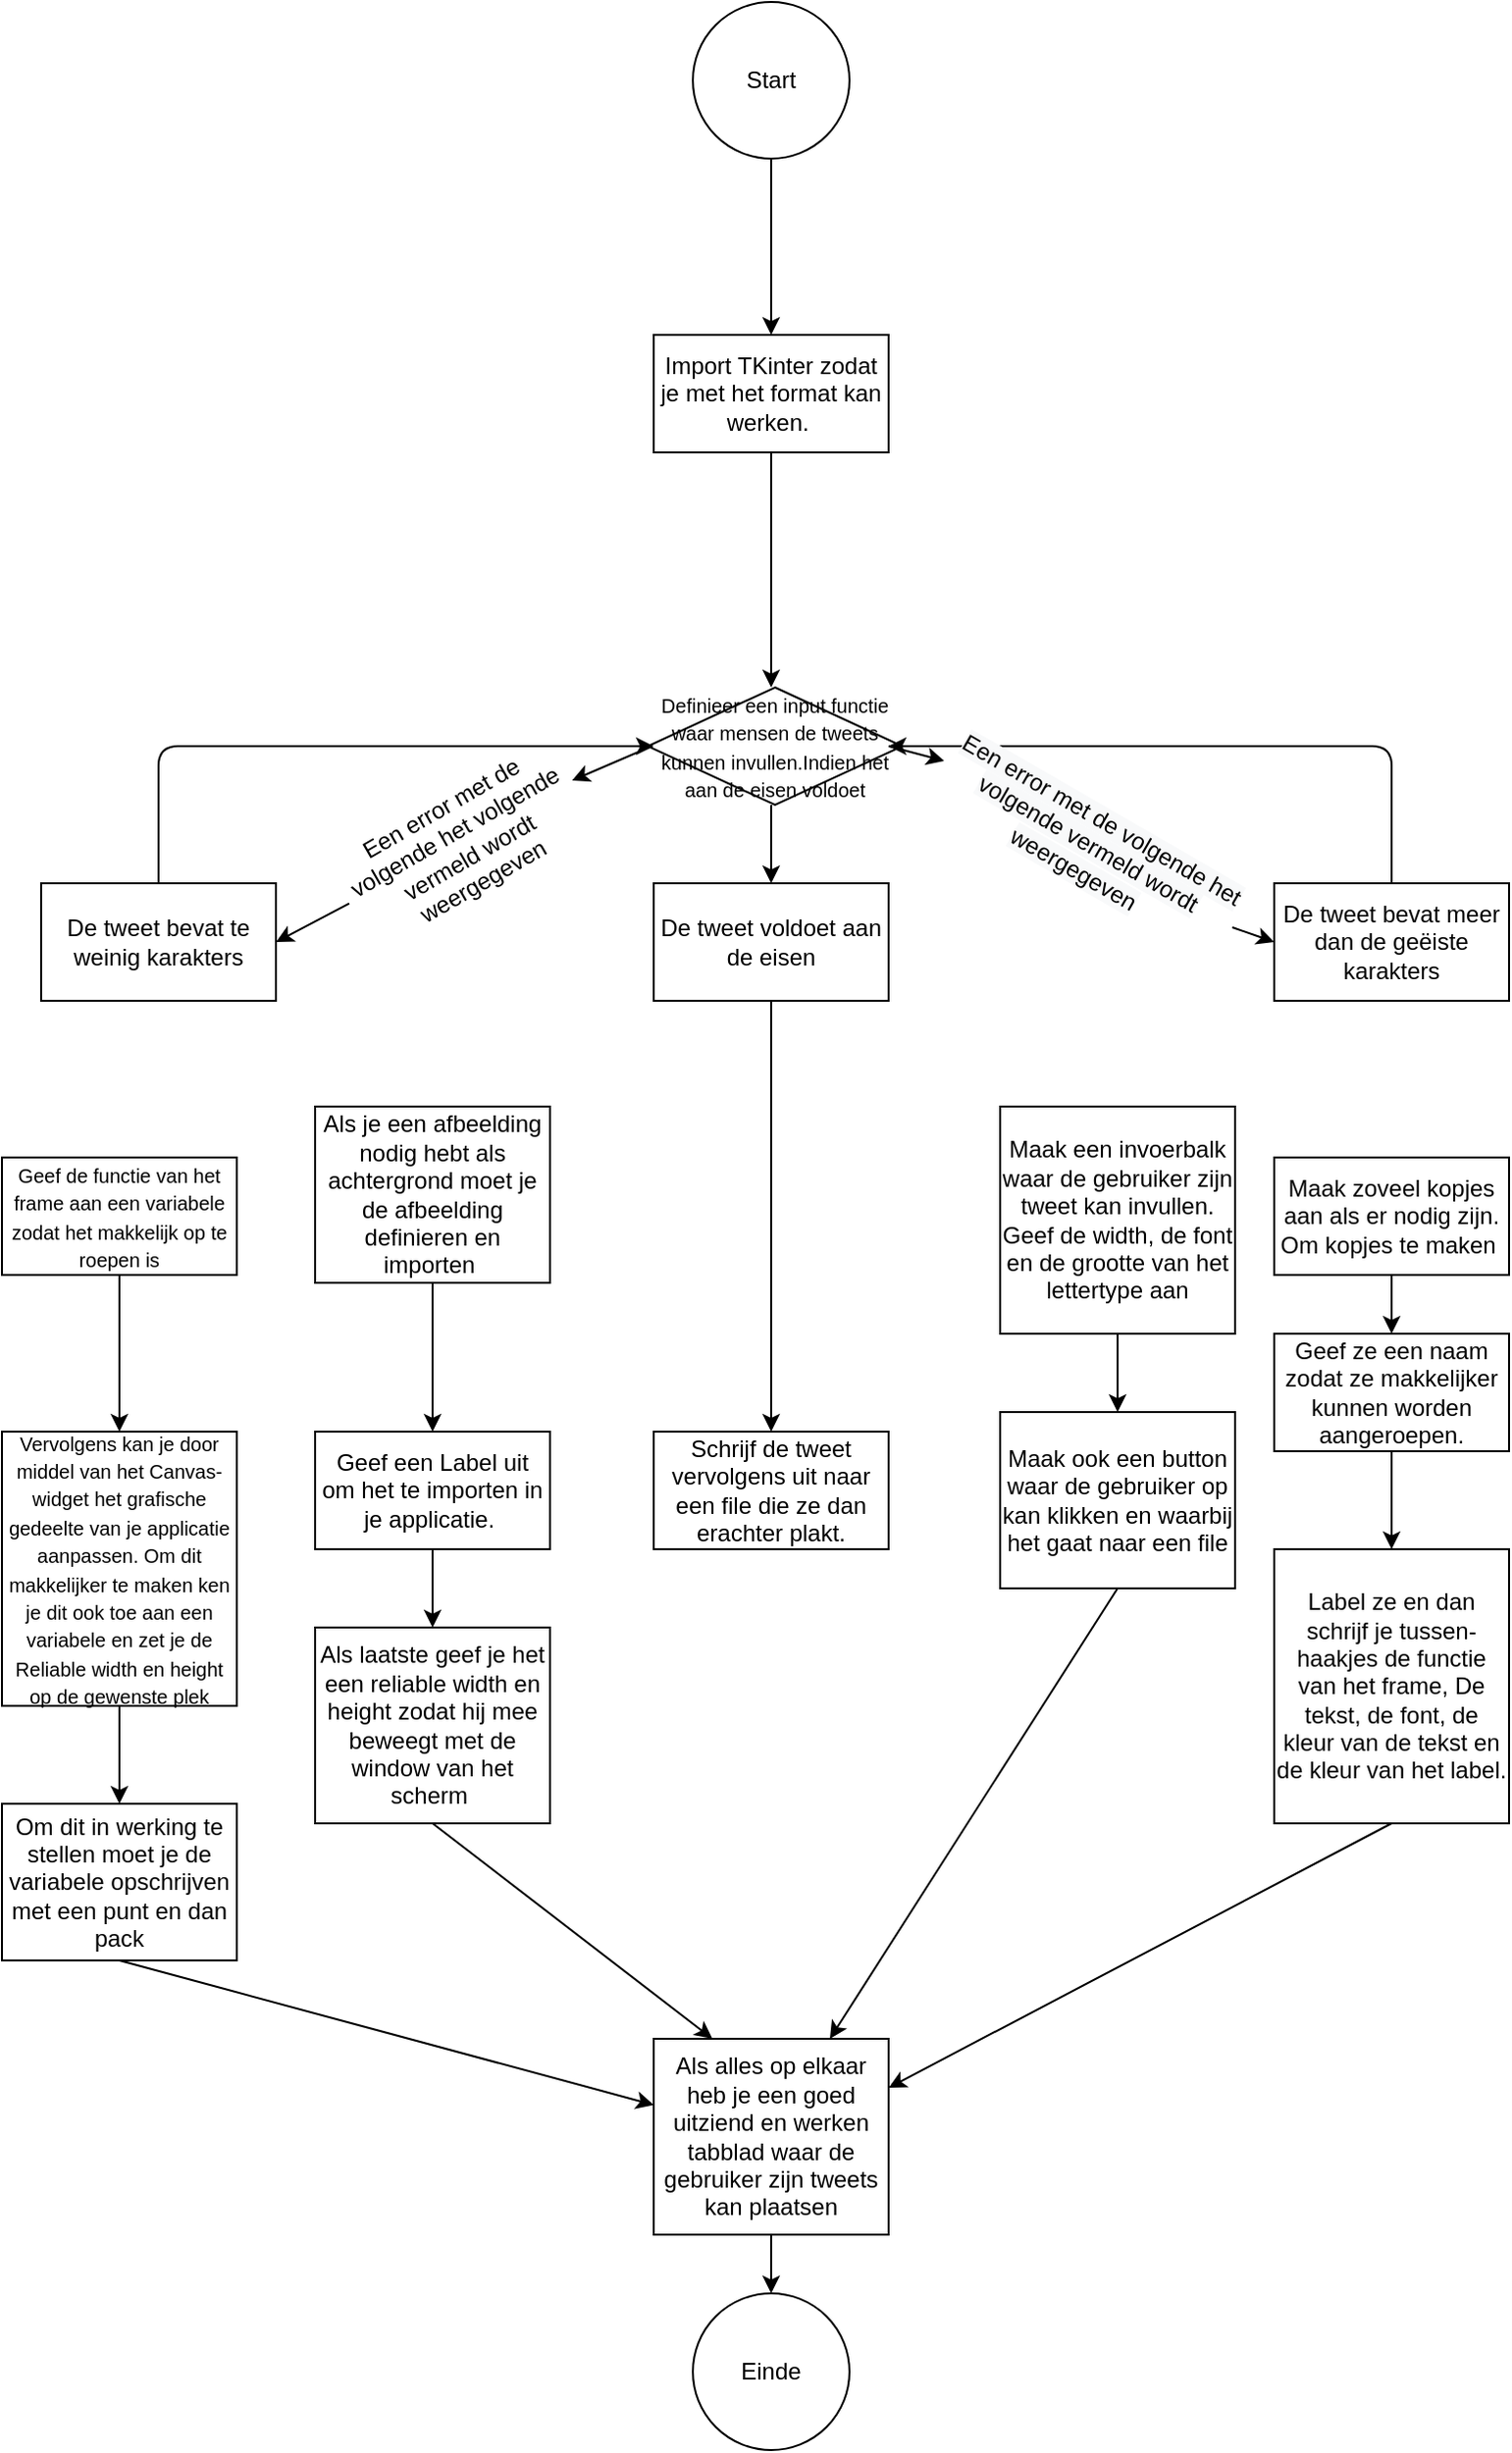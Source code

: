 <mxfile type="github" version="12.1.9" pages="1">
  <diagram id="Htczt1RavAQ6boFkdHNt" name="Page-1">
    <mxGraphModel grid="1" shadow="0" math="0" pageHeight="1169" pageWidth="827" pageScale="1" page="1" fold="1" arrows="1" connect="1" tooltips="1" guides="1" gridSize="10" dy="813" dx="1536">
      <root>
        <mxCell id="0"/>
        <mxCell id="1" parent="0"/>
        <mxCell id="Df3EplEFWCHqkdpquF4p-38" style="rhombus;whiteSpace=wrap;html=1;" value="&lt;font style=&quot;text-align: center ; color: rgb(0 , 0 , 0) ; text-transform: none ; text-indent: 0px ; letter-spacing: normal ; font-family: &amp;#34;helvetica&amp;#34; ; font-size: 10px ; font-style: normal ; font-variant: normal ; font-weight: 400 ; text-decoration: none ; word-spacing: 0px ; white-space: normal&quot;&gt;&lt;font style=&quot;font-size: 10px&quot;&gt;&lt;font style=&quot;font-size: 10px&quot;&gt;Definieer een input functie waar mensen de tweets kunnen invullen.Indien het aan de eisen voldoe&lt;/font&gt;t&lt;/font&gt;&lt;/font&gt;" parent="1" vertex="1">
          <mxGeometry width="130" as="geometry" height="60" x="350" y="370"/>
        </mxCell>
        <mxCell id="Df3EplEFWCHqkdpquF4p-1" style="ellipse;whiteSpace=wrap;html=1;aspect=fixed;" value="Start&lt;br&gt;" parent="1" vertex="1">
          <mxGeometry width="80" as="geometry" height="80" x="373" y="20"/>
        </mxCell>
        <mxCell id="Df3EplEFWCHqkdpquF4p-2" style="endArrow=classic;html=1;exitX=0.5;exitY=1;exitDx=0;exitDy=0;" value="" parent="1" source="Df3EplEFWCHqkdpquF4p-1" edge="1">
          <mxGeometry width="50" as="geometry" height="50" relative="1">
            <mxPoint as="sourcePoint" x="370" y="170"/>
            <mxPoint as="targetPoint" x="413" y="190"/>
          </mxGeometry>
        </mxCell>
        <mxCell id="Df3EplEFWCHqkdpquF4p-3" style="rounded=0;whiteSpace=wrap;html=1;" value="Import TKinter zodat je met het format kan werken.&amp;nbsp;" parent="1" vertex="1">
          <mxGeometry width="120" as="geometry" height="60" x="353" y="190"/>
        </mxCell>
        <mxCell id="Df3EplEFWCHqkdpquF4p-4" style="endArrow=classic;html=1;exitX=0.5;exitY=1;exitDx=0;exitDy=0;entryX=0.5;entryY=0;entryDx=0;entryDy=0;" value="" parent="1" source="Df3EplEFWCHqkdpquF4p-3" edge="1">
          <mxGeometry width="50" as="geometry" height="50" relative="1">
            <mxPoint as="sourcePoint" x="350" y="320"/>
            <mxPoint as="targetPoint" x="413" y="370"/>
          </mxGeometry>
        </mxCell>
        <mxCell id="Df3EplEFWCHqkdpquF4p-7" style="rounded=0;whiteSpace=wrap;html=1;" value="De tweet bevat te weinig karakters" parent="1" vertex="1">
          <mxGeometry width="120" as="geometry" height="60" x="40" y="470"/>
        </mxCell>
        <mxCell id="Df3EplEFWCHqkdpquF4p-8" style="rounded=0;whiteSpace=wrap;html=1;" value="De tweet voldoet aan de eisen" parent="1" vertex="1">
          <mxGeometry width="120" as="geometry" height="60" x="353" y="470"/>
        </mxCell>
        <mxCell id="Df3EplEFWCHqkdpquF4p-9" style="rounded=0;whiteSpace=wrap;html=1;" value="De tweet bevat meer dan de geëiste karakters" parent="1" vertex="1">
          <mxGeometry width="120" as="geometry" height="60" x="670" y="470"/>
        </mxCell>
        <mxCell id="Df3EplEFWCHqkdpquF4p-10" style="endArrow=classic;html=1;entryX=0;entryY=0.5;entryDx=0;entryDy=0;exitX=0.5;exitY=0;exitDx=0;exitDy=0;" value="" parent="1" source="Df3EplEFWCHqkdpquF4p-7" edge="1">
          <mxGeometry width="50" as="geometry" height="50" relative="1">
            <mxPoint as="sourcePoint" x="40" y="600"/>
            <mxPoint as="targetPoint" x="353" y="400"/>
            <Array as="points">
              <mxPoint x="100" y="400"/>
            </Array>
          </mxGeometry>
        </mxCell>
        <mxCell id="Df3EplEFWCHqkdpquF4p-11" style="endArrow=classic;html=1;exitX=0.5;exitY=1;exitDx=0;exitDy=0;entryX=0.5;entryY=0;entryDx=0;entryDy=0;" target="Df3EplEFWCHqkdpquF4p-8" value="" parent="1" edge="1">
          <mxGeometry width="50" as="geometry" height="50" relative="1">
            <mxPoint as="sourcePoint" x="413" y="430"/>
            <mxPoint as="targetPoint" x="80" y="630"/>
          </mxGeometry>
        </mxCell>
        <mxCell id="Df3EplEFWCHqkdpquF4p-12" style="endArrow=classic;html=1;exitX=0.5;exitY=0;exitDx=0;exitDy=0;entryX=1;entryY=0.5;entryDx=0;entryDy=0;" value="" parent="1" source="Df3EplEFWCHqkdpquF4p-9" edge="1">
          <mxGeometry width="50" as="geometry" height="50" relative="1">
            <mxPoint as="sourcePoint" x="600" y="420"/>
            <mxPoint as="targetPoint" x="473" y="400"/>
            <Array as="points">
              <mxPoint x="730" y="400"/>
            </Array>
          </mxGeometry>
        </mxCell>
        <mxCell id="Df3EplEFWCHqkdpquF4p-13" style="endArrow=classic;html=1;entryX=1;entryY=0.5;entryDx=0;entryDy=0;" target="Df3EplEFWCHqkdpquF4p-7" value="" parent="1" source="Df3EplEFWCHqkdpquF4p-21" edge="1">
          <mxGeometry width="50" as="geometry" height="50" relative="1">
            <mxPoint as="sourcePoint" x="352" y="400"/>
            <mxPoint as="targetPoint" x="90" y="550"/>
          </mxGeometry>
        </mxCell>
        <mxCell id="Df3EplEFWCHqkdpquF4p-14" style="endArrow=classic;html=1;exitX=1;exitY=0.5;exitDx=0;exitDy=0;entryX=0;entryY=0.5;entryDx=0;entryDy=0;" target="Df3EplEFWCHqkdpquF4p-9" value="" parent="1" source="Df3EplEFWCHqkdpquF4p-24" edge="1">
          <mxGeometry width="50" as="geometry" height="50" relative="1">
            <mxPoint as="sourcePoint" x="40" y="600"/>
            <mxPoint as="targetPoint" x="90" y="550"/>
          </mxGeometry>
        </mxCell>
        <mxCell id="Df3EplEFWCHqkdpquF4p-15" style="rounded=0;whiteSpace=wrap;html=1;" value="Schrijf de tweet vervolgens uit naar een file die ze dan erachter plakt." parent="1" vertex="1">
          <mxGeometry width="120" as="geometry" height="60" x="353" y="750"/>
        </mxCell>
        <mxCell id="Df3EplEFWCHqkdpquF4p-16" style="endArrow=classic;html=1;exitX=0.5;exitY=1;exitDx=0;exitDy=0;" target="Df3EplEFWCHqkdpquF4p-15" value="" parent="1" source="Df3EplEFWCHqkdpquF4p-8" edge="1">
          <mxGeometry width="50" as="geometry" height="50" relative="1">
            <mxPoint as="sourcePoint" x="40" y="740"/>
            <mxPoint as="targetPoint" x="90" y="690"/>
          </mxGeometry>
        </mxCell>
        <mxCell id="Df3EplEFWCHqkdpquF4p-17" style="rounded=0;whiteSpace=wrap;html=1;" value="&lt;font style=&quot;font-size: 10px&quot;&gt;Geef de functie van het frame aan een variabele zodat het makkelijk op te roepen is&lt;/font&gt;" parent="1" vertex="1">
          <mxGeometry width="120" as="geometry" height="60" x="20" y="610"/>
        </mxCell>
        <mxCell id="Df3EplEFWCHqkdpquF4p-18" style="rounded=0;whiteSpace=wrap;html=1;" value="&lt;font style=&quot;font-size: 10px&quot;&gt;Vervolgens kan je door middel van het Canvas-widget het grafische gedeelte van je applicatie aanpassen. Om dit makkelijker te maken ken je dit ook toe aan een variabele en zet je de Reliable width en height op de gewenste plek&lt;/font&gt;" parent="1" vertex="1">
          <mxGeometry width="120" as="geometry" height="140" x="20" y="750"/>
        </mxCell>
        <mxCell id="Df3EplEFWCHqkdpquF4p-19" style="endArrow=classic;html=1;exitX=0.5;exitY=1;exitDx=0;exitDy=0;entryX=0.5;entryY=0;entryDx=0;entryDy=0;" target="Df3EplEFWCHqkdpquF4p-18" value="" parent="1" source="Df3EplEFWCHqkdpquF4p-17" edge="1">
          <mxGeometry width="50" as="geometry" height="50" relative="1">
            <mxPoint as="sourcePoint" x="20" y="960"/>
            <mxPoint as="targetPoint" x="70" y="910"/>
          </mxGeometry>
        </mxCell>
        <mxCell id="Df3EplEFWCHqkdpquF4p-20" style="rounded=0;whiteSpace=wrap;html=1;" value="Om dit in werking te stellen moet je de variabele opschrijven met een punt en dan pack" parent="1" vertex="1">
          <mxGeometry width="120" as="geometry" height="80" x="20" y="940"/>
        </mxCell>
        <mxCell id="Df3EplEFWCHqkdpquF4p-21" style="text;html=1;strokeColor=none;fillColor=none;align=center;verticalAlign=middle;whiteSpace=wrap;rounded=0;rotation=-30;" value="Een error met de volgende het volgende vermeld wordt weergegeven" parent="1" vertex="1">
          <mxGeometry width="130" as="geometry" height="20" x="190" y="440"/>
        </mxCell>
        <mxCell id="Df3EplEFWCHqkdpquF4p-22" style="endArrow=classic;html=1;entryX=1;entryY=0.5;entryDx=0;entryDy=0;" target="Df3EplEFWCHqkdpquF4p-21" value="" parent="1" edge="1">
          <mxGeometry width="50" as="geometry" height="50" relative="1">
            <mxPoint as="sourcePoint" x="352" y="400"/>
            <mxPoint as="targetPoint" x="160" y="500"/>
          </mxGeometry>
        </mxCell>
        <mxCell id="Df3EplEFWCHqkdpquF4p-24" style="text;html=1;strokeColor=none;fillColor=none;align=center;verticalAlign=middle;whiteSpace=wrap;rounded=0;rotation=30;" value="&lt;span style=&quot;display: inline ; float: none ; background-color: rgb(248 , 249 , 250) ; color: rgb(0 , 0 , 0) ; font-family: &amp;#34;helvetica&amp;#34; ; font-size: 12px ; font-style: normal ; font-variant: normal ; font-weight: normal ; letter-spacing: normal ; line-height: 1.2 ; overflow-wrap: normal ; text-align: center ; text-decoration: none ; text-indent: 0px ; text-transform: none ; white-space: normal ; word-spacing: 0px&quot;&gt;Een error met de volgende het volgende vermeld wordt weergegeven&lt;/span&gt;" parent="1" vertex="1">
          <mxGeometry width="170" as="geometry" height="20" x="490" y="440"/>
        </mxCell>
        <mxCell id="Df3EplEFWCHqkdpquF4p-25" style="endArrow=classic;html=1;exitX=1;exitY=0.5;exitDx=0;exitDy=0;entryX=0;entryY=0.5;entryDx=0;entryDy=0;" target="Df3EplEFWCHqkdpquF4p-24" value="" parent="1" edge="1">
          <mxGeometry width="50" as="geometry" height="50" relative="1">
            <mxPoint as="sourcePoint" x="473" y="400"/>
            <mxPoint as="targetPoint" x="670" y="500"/>
          </mxGeometry>
        </mxCell>
        <mxCell id="Df3EplEFWCHqkdpquF4p-26" style="endArrow=classic;html=1;exitX=0.5;exitY=1;exitDx=0;exitDy=0;entryX=0.5;entryY=0;entryDx=0;entryDy=0;" target="Df3EplEFWCHqkdpquF4p-20" value="" parent="1" source="Df3EplEFWCHqkdpquF4p-18" edge="1">
          <mxGeometry width="50" as="geometry" height="50" relative="1">
            <mxPoint as="sourcePoint" x="20" y="1090"/>
            <mxPoint as="targetPoint" x="70" y="1040"/>
          </mxGeometry>
        </mxCell>
        <mxCell id="Df3EplEFWCHqkdpquF4p-27" style="rounded=0;whiteSpace=wrap;html=1;" value="Maak zoveel kopjes aan als er nodig zijn. Om kopjes te maken&amp;nbsp;" parent="1" vertex="1">
          <mxGeometry width="120" as="geometry" height="60" x="670" y="610"/>
        </mxCell>
        <mxCell id="Df3EplEFWCHqkdpquF4p-28" style="rounded=0;whiteSpace=wrap;html=1;" value="Als je een afbeelding nodig hebt als achtergrond moet je de afbeelding definieren en importen&amp;nbsp;" parent="1" vertex="1">
          <mxGeometry width="120" as="geometry" height="90" x="180" y="584"/>
        </mxCell>
        <mxCell id="Df3EplEFWCHqkdpquF4p-29" style="endArrow=classic;html=1;exitX=0.5;exitY=1;exitDx=0;exitDy=0;" value="" parent="1" source="Df3EplEFWCHqkdpquF4p-28" edge="1">
          <mxGeometry width="50" as="geometry" height="50" relative="1">
            <mxPoint as="sourcePoint" x="20" y="1090"/>
            <mxPoint as="targetPoint" x="240" y="750"/>
          </mxGeometry>
        </mxCell>
        <mxCell id="Df3EplEFWCHqkdpquF4p-30" style="rounded=0;whiteSpace=wrap;html=1;" value="Geef een Label uit om het te importen in je applicatie.&amp;nbsp;" parent="1" vertex="1">
          <mxGeometry width="120" as="geometry" height="60" x="180" y="750"/>
        </mxCell>
        <mxCell id="Df3EplEFWCHqkdpquF4p-31" style="endArrow=classic;html=1;exitX=0.5;exitY=1;exitDx=0;exitDy=0;" target="Df3EplEFWCHqkdpquF4p-32" value="" parent="1" source="Df3EplEFWCHqkdpquF4p-30" edge="1">
          <mxGeometry width="50" as="geometry" height="50" relative="1">
            <mxPoint as="sourcePoint" x="20" y="1090"/>
            <mxPoint as="targetPoint" x="240" y="880"/>
          </mxGeometry>
        </mxCell>
        <mxCell id="Df3EplEFWCHqkdpquF4p-32" style="rounded=0;whiteSpace=wrap;html=1;" value="Als laatste geef je het een reliable width en height zodat hij mee beweegt met de window van het scherm&amp;nbsp;" parent="1" vertex="1">
          <mxGeometry width="120" as="geometry" height="100" x="180" y="850"/>
        </mxCell>
        <mxCell id="Df3EplEFWCHqkdpquF4p-33" style="endArrow=classic;html=1;exitX=0.5;exitY=1;exitDx=0;exitDy=0;" target="Df3EplEFWCHqkdpquF4p-34" value="" parent="1" source="Df3EplEFWCHqkdpquF4p-27" edge="1">
          <mxGeometry width="50" as="geometry" height="50" relative="1">
            <mxPoint as="sourcePoint" x="20" y="1090"/>
            <mxPoint as="targetPoint" x="730" y="730"/>
          </mxGeometry>
        </mxCell>
        <mxCell id="Df3EplEFWCHqkdpquF4p-34" style="rounded=0;whiteSpace=wrap;html=1;" value="Geef ze een naam zodat ze makkelijker kunnen worden aangeroepen." parent="1" vertex="1">
          <mxGeometry width="120" as="geometry" height="60" x="670" y="700"/>
        </mxCell>
        <mxCell id="Df3EplEFWCHqkdpquF4p-35" style="endArrow=classic;html=1;exitX=0.5;exitY=1;exitDx=0;exitDy=0;entryX=0.5;entryY=0;entryDx=0;entryDy=0;" target="Df3EplEFWCHqkdpquF4p-36" value="" parent="1" source="Df3EplEFWCHqkdpquF4p-34" edge="1">
          <mxGeometry width="50" as="geometry" height="50" relative="1">
            <mxPoint as="sourcePoint" x="20" y="1090"/>
            <mxPoint as="targetPoint" x="730" y="810"/>
          </mxGeometry>
        </mxCell>
        <mxCell id="Df3EplEFWCHqkdpquF4p-36" style="rounded=0;whiteSpace=wrap;html=1;" value="Label ze en dan schrijf je tussen-haakjes de functie van het frame, De tekst, de font, de kleur van de tekst en de kleur van het label." parent="1" vertex="1">
          <mxGeometry width="120" as="geometry" height="140" x="670" y="810"/>
        </mxCell>
        <mxCell id="Df3EplEFWCHqkdpquF4p-40" style="rounded=0;whiteSpace=wrap;html=1;" value="Maak een invoerbalk waar de gebruiker zijn tweet kan invullen. Geef de width, de font en de grootte van het lettertype aan" parent="1" vertex="1">
          <mxGeometry width="120" as="geometry" height="116" x="530" y="584"/>
        </mxCell>
        <mxCell id="Df3EplEFWCHqkdpquF4p-41" style="rounded=0;whiteSpace=wrap;html=1;" value="Maak ook een button waar de gebruiker op kan klikken en waarbij het gaat naar een file" parent="1" vertex="1">
          <mxGeometry width="120" as="geometry" height="90" x="530" y="740"/>
        </mxCell>
        <mxCell id="Df3EplEFWCHqkdpquF4p-42" style="endArrow=classic;html=1;exitX=0.5;exitY=1;exitDx=0;exitDy=0;entryX=0.5;entryY=0;entryDx=0;entryDy=0;" target="Df3EplEFWCHqkdpquF4p-41" value="" parent="1" source="Df3EplEFWCHqkdpquF4p-40" edge="1">
          <mxGeometry width="50" as="geometry" height="50" relative="1">
            <mxPoint as="sourcePoint" x="20" y="1090"/>
            <mxPoint as="targetPoint" x="70" y="1040"/>
          </mxGeometry>
        </mxCell>
        <mxCell id="Df3EplEFWCHqkdpquF4p-43" style="endArrow=classic;html=1;exitX=0.5;exitY=1;exitDx=0;exitDy=0;" target="Df3EplEFWCHqkdpquF4p-47" value="" parent="1" source="Df3EplEFWCHqkdpquF4p-20" edge="1">
          <mxGeometry width="50" as="geometry" height="50" relative="1">
            <mxPoint as="sourcePoint" x="20" y="1090"/>
            <mxPoint as="targetPoint" x="290" y="1120"/>
          </mxGeometry>
        </mxCell>
        <mxCell id="Df3EplEFWCHqkdpquF4p-44" style="endArrow=classic;html=1;exitX=0.5;exitY=1;exitDx=0;exitDy=0;entryX=0.25;entryY=0;entryDx=0;entryDy=0;" target="Df3EplEFWCHqkdpquF4p-47" value="" parent="1" source="Df3EplEFWCHqkdpquF4p-32" edge="1">
          <mxGeometry width="50" as="geometry" height="50" relative="1">
            <mxPoint as="sourcePoint" x="10" y="1170"/>
            <mxPoint as="targetPoint" x="60" y="1120"/>
          </mxGeometry>
        </mxCell>
        <mxCell id="Df3EplEFWCHqkdpquF4p-45" style="endArrow=classic;html=1;exitX=0.5;exitY=1;exitDx=0;exitDy=0;entryX=0.75;entryY=0;entryDx=0;entryDy=0;" target="Df3EplEFWCHqkdpquF4p-47" value="" parent="1" source="Df3EplEFWCHqkdpquF4p-41" edge="1">
          <mxGeometry width="50" as="geometry" height="50" relative="1">
            <mxPoint as="sourcePoint" x="10" y="1250"/>
            <mxPoint as="targetPoint" x="60" y="1200"/>
          </mxGeometry>
        </mxCell>
        <mxCell id="Df3EplEFWCHqkdpquF4p-46" style="endArrow=classic;html=1;exitX=0.5;exitY=1;exitDx=0;exitDy=0;entryX=1;entryY=0.25;entryDx=0;entryDy=0;" target="Df3EplEFWCHqkdpquF4p-47" value="" parent="1" source="Df3EplEFWCHqkdpquF4p-36" edge="1">
          <mxGeometry width="50" as="geometry" height="50" relative="1">
            <mxPoint as="sourcePoint" x="10" y="1330"/>
            <mxPoint as="targetPoint" x="60" y="1280"/>
          </mxGeometry>
        </mxCell>
        <mxCell id="Df3EplEFWCHqkdpquF4p-47" style="rounded=0;whiteSpace=wrap;html=1;" value="Als alles op elkaar heb je een goed uitziend en werken tabblad waar de gebruiker zijn tweets kan plaatsen" parent="1" vertex="1">
          <mxGeometry width="120" as="geometry" height="100" x="353" y="1060"/>
        </mxCell>
        <mxCell id="474f1slIvcfBxBlu9twm-1" style="endArrow=classic;html=1;exitX=0.5;exitY=1;exitDx=0;exitDy=0;" target="474f1slIvcfBxBlu9twm-2" value="" parent="1" source="Df3EplEFWCHqkdpquF4p-47" edge="1">
          <mxGeometry width="50" as="geometry" height="50" relative="1">
            <mxPoint as="sourcePoint" x="20" y="1230"/>
            <mxPoint as="targetPoint" x="413" y="1230"/>
          </mxGeometry>
        </mxCell>
        <mxCell id="474f1slIvcfBxBlu9twm-2" style="ellipse;whiteSpace=wrap;html=1;aspect=fixed;" value="Einde" parent="1" vertex="1">
          <mxGeometry width="80" as="geometry" height="80" x="373" y="1190"/>
        </mxCell>
      </root>
    </mxGraphModel>
  </diagram>
</mxfile>
